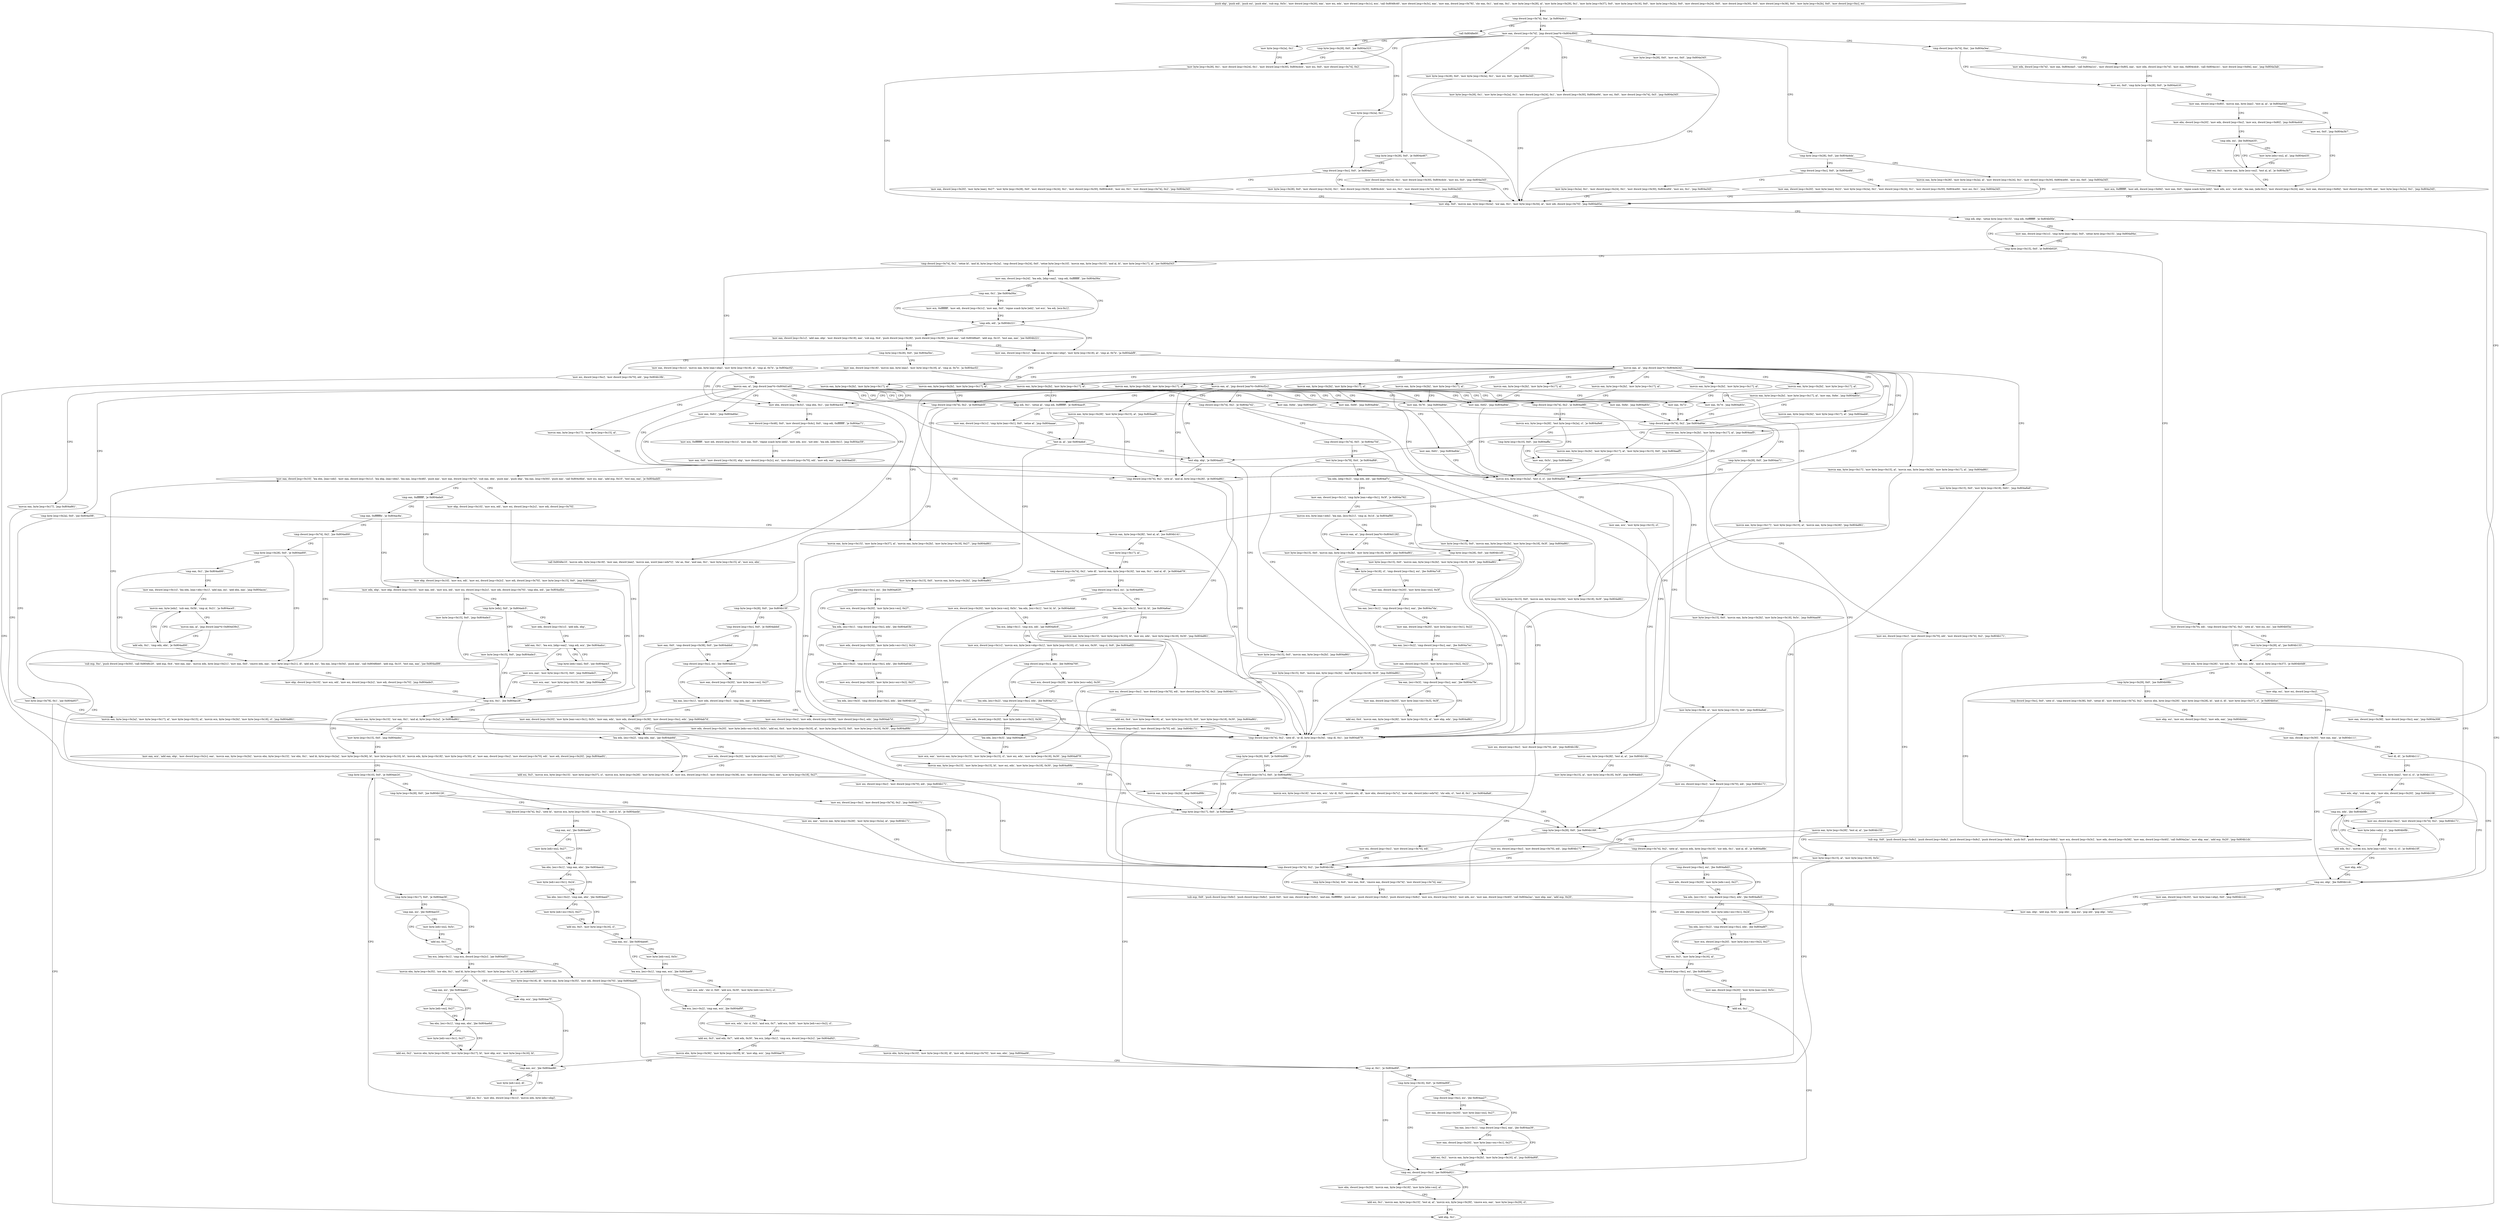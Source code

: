 digraph "func" {
"134521516" [label = "'push ebp', 'push edi', 'push esi', 'push ebx', 'sub esp, 0x5c', 'mov dword [esp+0x20], eax', 'mov esi, edx', 'mov dword [esp+0x1c], ecx', 'call 0x8048c40', 'mov dword [esp+0x3c], eax', 'mov eax, dword [esp+0x78]', 'shr eax, 0x1', 'and eax, 0x1', 'mov byte [esp+0x28], al', 'mov byte [esp+0x29], 0x1', 'mov byte [esp+0x37], 0x0', 'mov byte [esp+0x16], 0x0', 'mov byte [esp+0x2a], 0x0', 'mov dword [esp+0x24], 0x0', 'mov dword [esp+0x30], 0x0', 'mov dword [esp+0x38], 0x0', 'mov byte [esp+0x2b], 0x0', 'mov dword [esp+0xc], esi', " ]
"134521608" [label = "'cmp dword [esp+0x74], 0xa', 'ja 0x804a4c1', " ]
"134522049" [label = "'call 0x8048e00', " ]
"134521619" [label = "'mov eax, dword [esp+0x74]', 'jmp dword [eax*4+0x804cf00]', " ]
"134521630" [label = "'mov byte [esp+0x2a], 0x1', " ]
"134521635" [label = "'mov byte [esp+0x28], 0x1', 'mov dword [esp+0x24], 0x1', 'mov dword [esp+0x30], 0x804cdcb', 'mov esi, 0x0', 'mov dword [esp+0x74], 0x2', " ]
"134521695" [label = "'mov byte [esp+0x28], 0x0', 'mov esi, 0x0', 'jmp 0x804a345', " ]
"134521707" [label = "'cmp byte [esp+0x28], 0x0', 'jne 0x804a4da', " ]
"134521764" [label = "'cmp dword [esp+0x74], 0xa', 'jne 0x804a3ea', " ]
"134521943" [label = "'cmp byte [esp+0x28], 0x0', 'jne 0x804a323', " ]
"134522016" [label = "'cmp byte [esp+0x28], 0x0', 'je 0x804a467', " ]
"134522054" [label = "'mov byte [esp+0x28], 0x0', 'mov byte [esp+0x2a], 0x1', 'mov esi, 0x0', 'jmp 0x804a345', " ]
"134525429" [label = "'mov byte [esp+0x28], 0x1', 'mov byte [esp+0x2a], 0x1', 'mov dword [esp+0x24], 0x1', 'mov dword [esp+0x30], 0x804ce94', 'mov esi, 0x0', 'mov dword [esp+0x74], 0x5', 'jmp 0x804a345', " ]
"134521669" [label = "'mov ebp, 0x0', 'movzx eax, byte [esp+0x2a]', 'xor eax, 0x1', 'mov byte [esp+0x34], al', 'mov edi, dword [esp+0x70]', 'jmp 0x804a93a', " ]
"134522074" [label = "'movzx eax, byte [esp+0x28]', 'mov byte [esp+0x2a], al', 'mov dword [esp+0x24], 0x1', 'mov dword [esp+0x30], 0x804ce94', 'mov esi, 0x0', 'jmp 0x804a345', " ]
"134521718" [label = "'cmp dword [esp+0xc], 0x0', 'je 0x804a4fd', " ]
"134521834" [label = "'mov edx, dword [esp+0x74]', 'mov eax, 0x804cea5', 'call 0x804a1e1', 'mov dword [esp+0x80], eax', 'mov edx, dword [esp+0x74]', 'mov eax, 0x804cdcb', 'call 0x804a1e1', 'mov dword [esp+0x84], eax', 'jmp 0x804a3ab', " ]
"134521771" [label = "'mov esi, 0x0', 'cmp byte [esp+0x28], 0x0', 'je 0x804a416', " ]
"134521954" [label = "'mov byte [esp+0x2a], 0x1', " ]
"134521959" [label = "'cmp dword [esp+0xc], 0x0', 'je 0x804a51c', " ]
"134522023" [label = "'mov dword [esp+0x24], 0x1', 'mov dword [esp+0x30], 0x804cdcb', 'mov esi, 0x0', 'jmp 0x804a345', " ]
"134523194" [label = "'cmp edi, ebp', 'setne byte [esp+0x15]', 'cmp edi, 0xffffffff', 'je 0x804b00e', " ]
"134524942" [label = "'mov eax, dword [esp+0x1c]', 'cmp byte [eax+ebp], 0x0', 'setne byte [esp+0x15]', 'jmp 0x804a94a', " ]
"134523210" [label = "'cmp byte [esp+0x15], 0x0', 'je 0x804b020', " ]
"134522109" [label = "'mov byte [esp+0x2a], 0x1', 'mov dword [esp+0x24], 0x1', 'mov dword [esp+0x30], 0x804ce94', 'mov esi, 0x1', 'jmp 0x804a345', " ]
"134521729" [label = "'mov eax, dword [esp+0x20]', 'mov byte [eax], 0x22', 'mov byte [esp+0x2a], 0x1', 'mov dword [esp+0x24], 0x1', 'mov dword [esp+0x30], 0x804ce94', 'mov esi, 0x1', 'jmp 0x804a345', " ]
"134521878" [label = "'mov eax, dword [esp+0x80]', 'movzx eax, byte [eax]', 'test al, al', 'je 0x804a44d', " ]
"134521783" [label = "'mov ecx, 0xffffffff', 'mov edi, dword [esp+0x84]', 'mov eax, 0x0', 'repne scasb byte [edi]', 'mov edx, ecx', 'not edx', 'lea eax, [edx-0x1]', 'mov dword [esp+0x24], eax', 'mov eax, dword [esp+0x84]', 'mov dword [esp+0x30], eax', 'mov byte [esp+0x2a], 0x1', 'jmp 0x804a345', " ]
"134522140" [label = "'mov byte [esp+0x28], 0x0', 'mov dword [esp+0x24], 0x1', 'mov dword [esp+0x30], 0x804cdcb', 'mov esi, 0x1', 'mov dword [esp+0x74], 0x2', 'jmp 0x804a345', " ]
"134521970" [label = "'mov eax, dword [esp+0x20]', 'mov byte [eax], 0x27', 'mov byte [esp+0x28], 0x0', 'mov dword [esp+0x24], 0x1', 'mov dword [esp+0x30], 0x804cdcb', 'mov esi, 0x1', 'mov dword [esp+0x74], 0x2', 'jmp 0x804a345', " ]
"134524960" [label = "'mov dword [esp+0x70], edi', 'cmp dword [esp+0x74], 0x2', 'sete al', 'test esi, esi', 'jne 0x804b03a', " ]
"134523221" [label = "'cmp dword [esp+0x74], 0x2', 'setne bl', 'and bl, byte [esp+0x2a]', 'cmp dword [esp+0x24], 0x0', 'setne byte [esp+0x10]', 'movzx eax, byte [esp+0x10]', 'and al, bl', 'mov byte [esp+0x17], al', 'jne 0x804a543', " ]
"134521933" [label = "'mov esi, 0x0', 'jmp 0x804a3b7', " ]
"134521892" [label = "'mov ebx, dword [esp+0x20]', 'mov edx, dword [esp+0xc]', 'mov ecx, dword [esp+0x80]', 'jmp 0x804a444', " ]
"134524986" [label = "'movzx edx, byte [esp+0x28]', 'xor edx, 0x1', 'and eax, edx', 'and al, byte [esp+0x37]', 'je 0x804b0d8', " ]
"134524976" [label = "'test byte [esp+0x28], al', 'jne 0x804b133', " ]
"134522179" [label = "'mov eax, dword [esp+0x24]', 'lea edx, [ebp+eax]', 'cmp edi, 0xffffffff', 'jne 0x804a56a', " ]
"134523260" [label = "'mov eax, dword [esp+0x1c]', 'movzx eax, byte [eax+ebp]', 'mov byte [esp+0x18], al', 'cmp al, 0x7e', 'ja 0x804ac02', " ]
"134521924" [label = "'cmp edx, esi', 'jbe 0x804a435', " ]
"134525144" [label = "'mov ebp, esi', 'mov esi, dword [esp+0xc]', " ]
"134525006" [label = "'cmp byte [esp+0x29], 0x0', 'jne 0x804b08b', " ]
"134525235" [label = "'mov esi, dword [esp+0xc]', 'mov dword [esp+0x74], 0x2', 'jmp 0x804b171', " ]
"134522218" [label = "'cmp edx, edi', 'ja 0x804b221', " ]
"134522192" [label = "'cmp eax, 0x1', 'jbe 0x804a56a', " ]
"134523906" [label = "'mov ebx, dword [esp+0x3c]', 'cmp ebx, 0x1', 'jne 0x804ac44', " ]
"134523280" [label = "'movzx eax, al', 'jmp dword [eax*4+0x804d1a0]', " ]
"134521909" [label = "'add esi, 0x1', 'movzx eax, byte [ecx+esi]', 'test al, al', 'je 0x804a3b7', " ]
"134521928" [label = "'mov byte [ebx+esi], al', 'jmp 0x804a435', " ]
"134525150" [label = "'mov eax, dword [esp+0x30]', 'test eax, eax', 'je 0x804b111', " ]
"134525067" [label = "'sub esp, 0x8', 'push dword [esp+0x8c]', 'push dword [esp+0x8c]', 'push dword [esp+0x8c]', 'push dword [esp+0x8c]', 'push 0x5', 'push dword [esp+0x8c]', 'mov ecx, dword [esp+0x3c]', 'mov edx, dword [esp+0x58]', 'mov eax, dword [esp+0x40]', 'call 0x804a2ac', 'mov ebp, eax', 'add esp, 0x20', 'jmp 0x804b1cb', " ]
"134525013" [label = "'cmp dword [esp+0xc], 0x0', 'sete cl', 'cmp dword [esp+0x38], 0x0', 'setne dl', 'mov dword [esp+0x74], 0x2', 'movzx ebx, byte [esp+0x29]', 'mov byte [esp+0x28], bl', 'and cl, dl', 'mov byte [esp+0x37], cl', 'je 0x804b0ce', " ]
"134525297" [label = "'cmp dword [esp+0x74], 0x2', 'jne 0x804b18b', " ]
"134525473" [label = "'mov eax, dword [esp+0x1c]', 'movzx eax, byte [eax+ebp]', 'mov byte [esp+0x18], al', 'cmp al, 0x7e', 'ja 0x804abf9', " ]
"134522226" [label = "'mov eax, dword [esp+0x1c]', 'add eax, ebp', 'mov dword [esp+0x18], eax', 'sub esp, 0x4', 'push dword [esp+0x28]', 'push dword [esp+0x38]', 'push eax', 'call 0x8048be0', 'add esp, 0x10', 'test eax, eax', 'jne 0x804b221', " ]
"134522197" [label = "'mov ecx, 0xffffffff', 'mov edi, dword [esp+0x1c]', 'mov eax, 0x0', 'repne scasb byte [edi]', 'not ecx', 'lea edi, [ecx-0x1]', " ]
"134523972" [label = "'mov dword [esp+0x48], 0x0', 'mov dword [esp+0x4c], 0x0', 'cmp edi, 0xffffffff', 'je 0x804ac71', " ]
"134523915" [label = "'call 0x8048e10', 'movzx edx, byte [esp+0x18]', 'mov eax, dword [eax]', 'movzx eax, word [eax+edx*2]', 'shr ax, 0xe', 'and eax, 0x1', 'mov byte [esp+0x15], al', 'mov ecx, ebx', " ]
"134522313" [label = "'cmp byte [esp+0x2a], 0x0', 'jne 0x804a5f6', " ]
"134522656" [label = "'cmp dword [esp+0x74], 0x2', 'je 0x804a742', " ]
"134522903" [label = "'mov eax, 0x62', 'jmp 0x804a84e', " ]
"134522919" [label = "'mov eax, 0x66', 'jmp 0x804a84e', " ]
"134522935" [label = "'mov eax, 0x72', " ]
"134523299" [label = "'mov eax, 0x74', 'jmp 0x804a83c', " ]
"134523318" [label = "'mov eax, 0x76', 'jmp 0x804a84e', " ]
"134523337" [label = "'cmp dword [esp+0x74], 0x2', 'je 0x804a9f0', " ]
"134523466" [label = "'mov eax, 0x6e', 'jmp 0x804a83c', " ]
"134523526" [label = "'mov eax, 0x61', 'jmp 0x804a84e', " ]
"134523555" [label = "'cmp edi, 0x1', 'setne al', 'cmp edi, 0xffffffff', 'je 0x804aac9', " ]
"134523574" [label = "'test ebp, ebp', 'je 0x804aaf5', " ]
"134523628" [label = "'movzx eax, byte [esp+0x17]', 'mov byte [esp+0x15], al', " ]
"134523637" [label = "'cmp dword [esp+0x74], 0x2', 'sete al', 'and al, byte [esp+0x28]', 'je 0x804a861', " ]
"134523712" [label = "'cmp dword [esp+0x74], 0x2', 'je 0x804ab5f', " ]
"134524766" [label = "'movzx eax, byte [esp+0x17]', 'jmp 0x804a861', " ]
"134525201" [label = "'cmp esi, ebp', 'jbe 0x804b1cb', " ]
"134525387" [label = "'mov eax, ebp', 'add esp, 0x5c', 'pop ebx', 'pop esi', 'pop edi', 'pop ebp', 'retn', " ]
"134525209" [label = "'mov eax, dword [esp+0x20]', 'mov byte [eax+ebp], 0x0', 'jmp 0x804b1cb', " ]
"134525158" [label = "'test dl, dl', 'je 0x804b111', " ]
"134525162" [label = "'movzx ecx, byte [eax]', 'test cl, cl', 'je 0x804b111', " ]
"134525134" [label = "'mov ebp, esi', 'mov esi, dword [esp+0xc]', 'mov edx, eax', 'jmp 0x804b0de', " ]
"134525054" [label = "'mov eax, dword [esp+0x38]', 'mov dword [esp+0xc], eax', 'jmp 0x804a308', " ]
"134525323" [label = "'sub esp, 0x8', 'push dword [esp+0x8c]', 'push dword [esp+0x8c]', 'push 0x0', 'mov eax, dword [esp+0x8c]', 'and eax, 0xfffffffd', 'push eax', 'push dword [esp+0x8c]', 'push dword [esp+0x8c]', 'mov ecx, dword [esp+0x3c]', 'mov edx, esi', 'mov eax, dword [esp+0x40]', 'call 0x804a2ac', 'mov ebp, eax', 'add esp, 0x20', " ]
"134525304" [label = "'cmp byte [esp+0x2a], 0x0', 'mov eax, 0x4', 'cmove eax, dword [esp+0x74]', 'mov dword [esp+0x74], eax', " ]
"134523897" [label = "'movzx eax, byte [esp+0x2b]', 'mov byte [esp+0x17], al', " ]
"134525493" [label = "'movzx eax, al', 'jmp dword [eax*4+0x804d424]', " ]
"134522264" [label = "'cmp byte [esp+0x28], 0x0', 'jne 0x804a5bc', " ]
"134524017" [label = "'mov ecx, 0xffffffff', 'mov edi, dword [esp+0x1c]', 'mov eax, 0x0', 'repne scasb byte [edi]', 'mov edx, ecx', 'not edx', 'lea edi, [edx-0x1]', 'jmp 0x804ac59', " ]
"134523993" [label = "'mov eax, 0x0', 'mov dword [esp+0x10], ebp', 'mov dword [esp+0x2c], esi', 'mov dword [esp+0x70], edi', 'mov edi, eax', 'jmp 0x804ad35', " ]
"134523944" [label = "'movzx eax, byte [esp+0x15]', 'xor eax, 0x1', 'and al, byte [esp+0x2a]', 'je 0x804a861', " ]
"134522358" [label = "'movzx eax, byte [esp+0x28]', 'test al, al', 'jne 0x804b141', " ]
"134522320" [label = "'test byte [esp+0x78], 0x1', 'jne 0x804a937', " ]
"134522690" [label = "'movzx eax, byte [esp+0x28]', 'test al, al', 'jne 0x804b14b', " ]
"134522663" [label = "'cmp dword [esp+0x74], 0x5', 'je 0x804a75d', " ]
"134522958" [label = "'movzx ecx, byte [esp+0x2a]', 'test cl, cl', 'jne 0x804afdd', " ]
"134522940" [label = "'cmp dword [esp+0x74], 0x2', 'jne 0x804a84e', " ]
"134523376" [label = "'movzx eax, byte [esp+0x28]', 'test al, al', 'jne 0x804b155', " ]
"134523344" [label = "'movzx ecx, byte [esp+0x28]', 'test byte [esp+0x2a], cl', 'je 0x804a9e6', " ]
"134523593" [label = "'mov eax, dword [esp+0x1c]', 'cmp byte [eax+0x1], 0x0', 'setne al', 'jmp 0x804aaae', " ]
"134523566" [label = "'test al, al', 'jne 0x804afa4', " ]
"134523578" [label = "'mov byte [esp+0x15], 0x0', 'movzx eax, byte [esp+0x2b]', 'jmp 0x804a861', " ]
"134522977" [label = "'cmp dword [esp+0x74], 0x2', 'sete dl', 'or dl, byte [esp+0x34]', 'cmp dl, 0x1', 'jne 0x804a879', " ]
"134523655" [label = "'mov esi, dword [esp+0xc]', 'mov dword [esp+0x70], edi', 'mov dword [esp+0x74], 0x2', 'jmp 0x804b171', " ]
"134523743" [label = "'cmp byte [esp+0x28], 0x0', 'jne 0x804b15f', " ]
"134523719" [label = "'movzx eax, byte [esp+0x15]', 'mov byte [esp+0x37], al', 'movzx eax, byte [esp+0x2b]', 'mov byte [esp+0x18], 0x27', 'jmp 0x804a861', " ]
"134525169" [label = "'mov edx, ebp', 'sub eax, ebp', 'mov ebx, dword [esp+0x20]', 'jmp 0x804b106', " ]
"134522647" [label = "'movzx eax, byte [esp+0x2b]', 'mov byte [esp+0x17], al', " ]
"134522894" [label = "'movzx eax, byte [esp+0x2b]', 'mov byte [esp+0x17], al', " ]
"134522910" [label = "'movzx eax, byte [esp+0x2b]', 'mov byte [esp+0x17], al', " ]
"134522926" [label = "'movzx eax, byte [esp+0x2b]', 'mov byte [esp+0x17], al', " ]
"134523290" [label = "'movzx eax, byte [esp+0x2b]', 'mov byte [esp+0x17], al', " ]
"134523309" [label = "'movzx eax, byte [esp+0x2b]', 'mov byte [esp+0x17], al', " ]
"134523328" [label = "'movzx eax, byte [esp+0x2b]', 'mov byte [esp+0x17], al', " ]
"134523486" [label = "'movzx eax, byte [esp+0x2b]', 'mov byte [esp+0x17], al', 'mov eax, 0x6e', 'jmp 0x804a83c', " ]
"134523546" [label = "'movzx eax, byte [esp+0x2b]', 'mov byte [esp+0x17], al', " ]
"134523606" [label = "'movzx eax, byte [esp+0x2b]', 'mov byte [esp+0x17], al', 'jmp 0x804aab6', " ]
"134523617" [label = "'movzx eax, byte [esp+0x2b]', 'mov byte [esp+0x17], al', 'jmp 0x804aaf5', " ]
"134523687" [label = "'movzx eax, byte [esp+0x2b]', 'mov byte [esp+0x17], al', 'mov byte [esp+0x15], 0x0', 'jmp 0x804aaf5', " ]
"134523703" [label = "'movzx eax, byte [esp+0x2b]', 'mov byte [esp+0x17], al', " ]
"134524870" [label = "'movzx eax, byte [esp+0x17]', 'mov byte [esp+0x15], al', 'movzx eax, byte [esp+0x2b]', 'mov byte [esp+0x17], al', 'jmp 0x804a861', " ]
"134524907" [label = "'mov byte [esp+0x15], 0x0', 'mov byte [esp+0x18], 0x61', 'jmp 0x804a8a6', " ]
"134522300" [label = "'mov esi, dword [esp+0xc]', 'mov dword [esp+0x70], edi', 'jmp 0x804b18b', " ]
"134522271" [label = "'mov eax, dword [esp+0x18]', 'movzx eax, byte [eax]', 'mov byte [esp+0x18], al', 'cmp al, 0x7e', 'ja 0x804ac02', " ]
"134524213" [label = "'mov eax, dword [esp+0x10]', 'lea ebx, [eax+edi]', 'mov eax, dword [esp+0x1c]', 'lea ebp, [eax+ebx]', 'lea eax, [esp+0x48]', 'push eax', 'mov eax, dword [esp+0x74]', 'sub eax, ebx', 'push eax', 'push ebp', 'lea eax, [esp+0x50]', 'push eax', 'call 0x804c6bd', 'mov esi, eax', 'add esp, 0x10', 'test eax, eax', 'je 0x804add5', " ]
"134523001" [label = "'cmp dword [esp+0x7c], 0x0', 'je 0x804a89b', " ]
"134522994" [label = "'cmp byte [esp+0x28], 0x0', 'je 0x804a89b', " ]
"134523962" [label = "'mov byte [esp+0x15], 0x0', 'jmp 0x804adec', " ]
"134524396" [label = "'mov eax, ecx', 'add eax, ebp', 'mov dword [esp+0x2c], eax', 'movzx eax, byte [esp+0x2b]', 'movzx ebx, byte [esp+0x15]', 'xor ebx, 0x1', 'and bl, byte [esp+0x2a]', 'mov byte [esp+0x36], bl', 'mov byte [esp+0x10], bl', 'movzx edx, byte [esp+0x18]', 'mov byte [esp+0x35], al', 'mov eax, dword [esp+0xc]', 'mov dword [esp+0x70], edi', 'mov edi, dword [esp+0x20]', 'jmp 0x804ae91', " ]
"134525249" [label = "'mov esi, dword [esp+0xc]', 'mov dword [esp+0x70], edi', 'jmp 0x804b171', " ]
"134522371" [label = "'mov byte [esp+0x17], al', " ]
"134523191" [label = "'add ebp, 0x1', " ]
"134522331" [label = "'movzx eax, byte [esp+0x2a]', 'mov byte [esp+0x17], al', 'mov byte [esp+0x15], al', 'movzx ecx, byte [esp+0x2b]', 'mov byte [esp+0x18], cl', 'jmp 0x804a861', " ]
"134525259" [label = "'mov esi, dword [esp+0xc]', 'mov dword [esp+0x70], edi', 'jmp 0x804b171', " ]
"134522703" [label = "'mov byte [esp+0x15], al', 'mov byte [esp+0x18], 0x3f', 'jmp 0x804abb3', " ]
"134522717" [label = "'test byte [esp+0x78], 0x4', 'je 0x804af68', " ]
"134522670" [label = "'mov byte [esp+0x15], 0x0', 'movzx eax, byte [esp+0x2b]', 'mov byte [esp+0x18], 0x3f', 'jmp 0x804a861', " ]
"134524893" [label = "'mov byte [esp+0x18], al', 'mov byte [esp+0x15], 0x0', 'jmp 0x804a8a6', " ]
"134522971" [label = "'mov eax, ecx', 'mov byte [esp+0x15], cl', " ]
"134522947" [label = "'cmp byte [esp+0x28], 0x0', 'jne 0x804aa71', " ]
"134523505" [label = "'mov esi, dword [esp+0xc]', 'mov dword [esp+0x70], edi', 'mov dword [esp+0x74], 0x2', 'jmp 0x804b171', " ]
"134525269" [label = "'mov esi, dword [esp+0xc]', 'mov dword [esp+0x70], edi', 'jmp 0x804b171', " ]
"134523389" [label = "'mov byte [esp+0x15], al', 'mov byte [esp+0x18], 0x5c', " ]
"134523366" [label = "'mov eax, 0x5c', 'jmp 0x804a84e', " ]
"134523355" [label = "'cmp byte [esp+0x10], 0x0', 'jne 0x804affa', " ]
"134524836" [label = "'mov byte [esp+0x15], 0x0', 'movzx eax, byte [esp+0x2b]', 'jmp 0x804a861', " ]
"134525279" [label = "'mov esi, dword [esp+0xc]', 'mov dword [esp+0x70], edi', 'jmp 0x804b171', " ]
"134523754" [label = "'cmp dword [esp+0xc], 0x0', 'je 0x804abbd', " ]
"134525190" [label = "'cmp esi, edx', 'jbe 0x804b0fb', " ]
"134523046" [label = "'cmp byte [esp+0x28], 0x0', 'jne 0x804b169', " ]
"134522290" [label = "'movzx eax, al', 'jmp dword [eax*4+0x804cf2c]', " ]
"134524373" [label = "'mov ebp, dword [esp+0x10]', 'mov ecx, edi', 'mov esi, dword [esp+0x2c]', 'mov edi, dword [esp+0x70]', " ]
"134524259" [label = "'cmp eax, 0xffffffff', 'je 0x804ada9', " ]
"134523035" [label = "'cmp byte [esp+0x17], 0x0', 'je 0x804aa06', " ]
"134523008" [label = "'movzx ecx, byte [esp+0x18]', 'mov edx, ecx', 'shr dl, 0x5', 'movzx edx, dl', 'mov ebx, dword [esp+0x7c]', 'mov edx, dword [ebx+edx*4]', 'shr edx, cl', 'test dl, 0x1', 'jne 0x804a8a6', " ]
"134524561" [label = "'cmp byte [esp+0x10], 0x0', 'je 0x804ae24', " ]
"134522375" [label = "'cmp dword [esp+0x74], 0x2', 'sete dl', 'movzx eax, byte [esp+0x16]', 'xor eax, 0x1', 'and al, dl', 'je 0x804a679', " ]
"134523827" [label = "'movzx eax, byte [esp+0x2b]', 'jmp 0x804a89b', " ]
"134524776" [label = "'mov byte [esp+0x15], 0x0', 'movzx eax, byte [esp+0x2b]', 'mov byte [esp+0x18], 0x3f', 'jmp 0x804a861', " ]
"134522728" [label = "'lea edx, [ebp+0x2]', 'cmp edx, edi', 'jae 0x804af7c', " ]
"134523398" [label = "'cmp al, 0x1', 'je 0x804a90f', " ]
"134524922" [label = "'mov byte [esp+0x15], 0x0', 'movzx eax, byte [esp+0x2b]', 'mov byte [esp+0x18], 0x5c', 'jmp 0x804aa06', " ]
"134523837" [label = "'cmp dword [esp+0xc], esi', 'jbe 0x804abcb', " ]
"134523761" [label = "'mov eax, 0x0', 'cmp dword [esp+0x38], 0x0', 'jne 0x804abbd', " ]
"134525179" [label = "'add edx, 0x1', 'movzx ecx, byte [eax+edx]', 'test cl, cl', 'je 0x804b10f', " ]
"134525194" [label = "'mov byte [ebx+edx], cl', 'jmp 0x804b0fb', " ]
"134525289" [label = "'mov esi, dword [esp+0xc]', 'mov dword [esp+0x70], edi', " ]
"134523057" [label = "'cmp dword [esp+0x74], 0x2', 'sete al', 'movzx edx, byte [esp+0x16]', 'xor edx, 0x1', 'and al, dl', 'je 0x804a8fe', " ]
"134523476" [label = "'mov eax, 0x6e', 'jmp 0x804a83c', " ]
"134523536" [label = "'mov eax, 0x61', 'jmp 0x804a84e', " ]
"134523676" [label = "'movzx eax, byte [esp+0x28]', 'mov byte [esp+0x15], al', 'jmp 0x804aaf5', " ]
"134524851" [label = "'movzx eax, byte [esp+0x17]', 'mov byte [esp+0x15], al', 'movzx eax, byte [esp+0x28]', 'jmp 0x804a861', " ]
"134524387" [label = "'cmp ecx, 0x1', 'jbe 0x804ac28', " ]
"134524329" [label = "'mov ebp, dword [esp+0x10]', 'mov ecx, edi', 'mov esi, dword [esp+0x2c]', 'mov edi, dword [esp+0x70]', 'mov byte [esp+0x15], 0x0', 'jmp 0x804ade3', " ]
"134524264" [label = "'cmp eax, 0xfffffffe', 'je 0x804ac8a', " ]
"134524452" [label = "'cmp byte [esp+0x17], 0x0', 'je 0x804ae36', " ]
"134524568" [label = "'cmp byte [esp+0x28], 0x0', 'jne 0x804b126', " ]
"134522489" [label = "'cmp dword [esp+0xc], esi', 'ja 0x804a69b', " ]
"134522523" [label = "'mov ecx, dword [esp+0x20]', 'mov byte [ecx+esi], 0x5c', 'lea edx, [esi+0x1]', 'test bl, bl', 'je 0x804a6dd', " ]
"134522495" [label = "'lea edx, [esi+0x1]', 'test bl, bl', 'jne 0x804a6aa', " ]
"134522395" [label = "'cmp dword [esp+0xc], esi', 'jbe 0x804a629', " ]
"134522409" [label = "'lea edx, [esi+0x1]', 'cmp dword [esp+0xc], edx', 'jbe 0x804a63b', " ]
"134522401" [label = "'mov ecx, dword [esp+0x20]', 'mov byte [ecx+esi], 0x27', " ]
"134524796" [label = "'mov byte [esp+0x15], 0x0', 'movzx eax, byte [esp+0x2b]', 'mov byte [esp+0x18], 0x3f', 'jmp 0x804a861', " ]
"134522739" [label = "'mov eax, dword [esp+0x1c]', 'cmp byte [eax+ebp+0x1], 0x3f', 'je 0x804a792', " ]
"134523151" [label = "'cmp esi, dword [esp+0xc]', 'jae 0x804a921', " ]
"134523169" [label = "'add esi, 0x1', 'movzx eax, byte [esp+0x15]', 'test al, al', 'movzx ecx, byte [esp+0x29]', 'cmove ecx, eax', 'mov byte [esp+0x29], cl', " ]
"134523157" [label = "'mov ebx, dword [esp+0x20]', 'movzx eax, byte [esp+0x18]', 'mov byte [ebx+esi], al', " ]
"134523406" [label = "'cmp byte [esp+0x16], 0x0', 'je 0x804a90f', " ]
"134523417" [label = "'cmp dword [esp+0xc], esi', 'jbe 0x804aa27', " ]
"134523851" [label = "'lea eax, [esi+0x1]', 'mov edx, dword [esp+0xc]', 'cmp edx, eax', 'jbe 0x804abeb', " ]
"134523843" [label = "'mov eax, dword [esp+0x20]', 'mov byte [eax+esi], 0x27', " ]
"134523773" [label = "'lea edx, [esi+0x2]', 'cmp edx, eax', 'jae 0x804ab8d', " ]
"134525199" [label = "'mov ebp, edx', " ]
"134523134" [label = "'cmp dword [esp+0xc], esi', 'jbe 0x804a90c', " ]
"134523077" [label = "'cmp dword [esp+0xc], esi', 'jbe 0x804a8d3', " ]
"134524042" [label = "'mov edx, ebp', 'mov ebp, dword [esp+0x10]', 'mov eax, edi', 'mov ecx, edi', 'mov esi, dword [esp+0x2c]', 'mov edi, dword [esp+0x70]', 'cmp ebx, edi', 'jae 0x804adbe', " ]
"134524273" [label = "'cmp dword [esp+0x74], 0x2', 'jne 0x804ad00', " ]
"134524470" [label = "'lea ecx, [ebp+0x1]', 'cmp ecx, dword [esp+0x2c]', 'jae 0x804af31', " ]
"134524459" [label = "'cmp eax, esi', 'jbe 0x804ae33', " ]
"134525222" [label = "'mov esi, eax', 'movzx eax, byte [esp+0x28]', 'mov byte [esp+0x2a], al', 'jmp 0x804b171', " ]
"134524579" [label = "'cmp dword [esp+0x74], 0x2', 'sete bl', 'movzx ecx, byte [esp+0x16]', 'xor ecx, 0x1', 'and cl, bl', 'je 0x804aede', " ]
"134522589" [label = "'movzx eax, byte [esp+0x15]', 'mov byte [esp+0x15], bl', 'mov esi, edx', 'mov byte [esp+0x18], 0x30', 'jmp 0x804a89b', " ]
"134522538" [label = "'lea ecx, [ebp+0x1]', 'cmp ecx, edi', 'jae 0x804a6c6', " ]
"134522502" [label = "'movzx eax, byte [esp+0x15]', 'mov byte [esp+0x15], bl', 'mov esi, edx', 'mov byte [esp+0x18], 0x30', 'jmp 0x804a861', " ]
"134522427" [label = "'lea edx, [esi+0x2]', 'cmp dword [esp+0xc], edx', 'jbe 0x804a64d', " ]
"134522418" [label = "'mov edx, dword [esp+0x20]', 'mov byte [edx+esi+0x1], 0x24', " ]
"134522770" [label = "'movzx ecx, byte [eax+edx]', 'lea eax, [ecx-0x21]', 'cmp al, 0x1d', 'ja 0x804af90', " ]
"134522750" [label = "'mov byte [esp+0x15], 0x0', 'movzx eax, byte [esp+0x2b]', 'mov byte [esp+0x18], 0x3f', 'jmp 0x804a861', " ]
"134523431" [label = "'lea eax, [esi+0x1]', 'cmp dword [esp+0xc], eax', 'jbe 0x804aa39', " ]
"134523423" [label = "'mov eax, dword [esp+0x20]', 'mov byte [eax+esi], 0x27', " ]
"134523883" [label = "'mov eax, dword [esp+0xc]', 'mov edx, dword [esp+0x38]', 'mov dword [esp+0xc], edx', 'jmp 0x804ab7d', " ]
"134523862" [label = "'mov eax, dword [esp+0x20]', 'mov byte [eax+esi+0x1], 0x5c', 'mov eax, edx', 'mov edx, dword [esp+0x38]', 'mov dword [esp+0xc], edx', 'jmp 0x804ab7d', " ]
"134523789" [label = "'add esi, 0x3', 'movzx ecx, byte [esp+0x15]', 'mov byte [esp+0x37], cl', 'movzx ecx, byte [esp+0x28]', 'mov byte [esp+0x16], cl', 'mov ecx, dword [esp+0xc]', 'mov dword [esp+0x38], ecx', 'mov dword [esp+0xc], eax', 'mov byte [esp+0x18], 0x27', " ]
"134523780" [label = "'mov edx, dword [esp+0x20]', 'mov byte [edx+esi+0x2], 0x27', " ]
"134523148" [label = "'add esi, 0x1', " ]
"134523140" [label = "'mov eax, dword [esp+0x20]', 'mov byte [eax+esi], 0x5c', " ]
"134523091" [label = "'lea edx, [esi+0x1]', 'cmp dword [esp+0xc], edx', 'jbe 0x804a8e5', " ]
"134523083" [label = "'mov edx, dword [esp+0x20]', 'mov byte [edx+esi], 0x27', " ]
"134524350" [label = "'mov byte [esp+0x15], 0x0', 'jmp 0x804ade3', " ]
"134524068" [label = "'cmp byte [edx], 0x0', 'je 0x804adc5', " ]
"134524160" [label = "'sub esp, 0xc', 'push dword [esp+0x50]', 'call 0x8048c20', 'add esp, 0x4', 'test eax, eax', 'movzx edx, byte [esp+0x21]', 'mov eax, 0x0', 'cmove edx, eax', 'mov byte [esp+0x21], dl', 'add edi, esi', 'lea eax, [esp+0x54]', 'push eax', 'call 0x8048bb0', 'add esp, 0x10', 'test eax, eax', 'jne 0x804ad99', " ]
"134524280" [label = "'cmp byte [esp+0x28], 0x0', 'je 0x804ad00', " ]
"134524721" [label = "'mov byte [esp+0x18], dl', 'movzx eax, byte [esp+0x35]', 'mov edi, dword [esp+0x70]', 'jmp 0x804aa06', " ]
"134524483" [label = "'movzx ebx, byte [esp+0x35]', 'xor ebx, 0x1', 'and bl, byte [esp+0x16]', 'mov byte [esp+0x17], bl', 'je 0x804af57', " ]
"134524467" [label = "'add esi, 0x1', " ]
"134524463" [label = "'mov byte [edi+esi], 0x5c', " ]
"134524638" [label = "'cmp eax, esi', 'jbe 0x804aee6', " ]
"134524599" [label = "'cmp eax, esi', 'jbe 0x804aebf', " ]
"134522566" [label = "'mov ecx, eax', 'movzx eax, byte [esp+0x15]', 'mov byte [esp+0x15], cl', 'mov esi, edx', 'mov byte [esp+0x18], 0x30', 'jmp 0x804a879', " ]
"134522545" [label = "'mov ecx, dword [esp+0x1c]', 'movzx ecx, byte [ecx+ebp+0x1]', 'mov byte [esp+0x10], cl', 'sub ecx, 0x30', 'cmp cl, 0x9', 'jbe 0x804a6f2', " ]
"134522445" [label = "'lea edx, [esi+0x3]', 'cmp dword [esp+0xc], edx', 'jbe 0x804b1df', " ]
"134522436" [label = "'mov ecx, dword [esp+0x20]', 'mov byte [ecx+esi+0x2], 0x27', " ]
"134524816" [label = "'mov byte [esp+0x15], 0x0', 'movzx eax, byte [esp+0x2b]', 'mov byte [esp+0x18], 0x3f', 'jmp 0x804a861', " ]
"134522785" [label = "'movzx eax, al', 'jmp dword [eax*4+0x804d128]', " ]
"134523449" [label = "'add esi, 0x2', 'movzx eax, byte [esp+0x2b]', 'mov byte [esp+0x16], al', 'jmp 0x804a90f', " ]
"134523440" [label = "'mov eax, dword [esp+0x20]', 'mov byte [eax+esi+0x1], 0x27', " ]
"134523109" [label = "'lea edx, [esi+0x2]', 'cmp dword [esp+0xc], edx', 'jbe 0x804a8f7', " ]
"134523100" [label = "'mov ebx, dword [esp+0x20]', 'mov byte [ebx+esi+0x1], 0x24', " ]
"134524357" [label = "'mov byte [esp+0x15], 0x0', 'jmp 0x804ade3', " ]
"134524077" [label = "'mov edx, dword [esp+0x1c]', 'add edx, ebp', " ]
"134524313" [label = "'mov ebp, dword [esp+0x10]', 'mov ecx, edi', 'mov esi, dword [esp+0x2c]', 'mov edi, dword [esp+0x70]', 'jmp 0x804ade3', " ]
"134524287" [label = "'cmp eax, 0x1', 'jbe 0x804ad00', " ]
"134524759" [label = "'mov ebp, ecx', 'jmp 0x804ae7f', " ]
"134524505" [label = "'cmp eax, esi', 'jbe 0x804ae61', " ]
"134524646" [label = "'lea ecx, [esi+0x1]', 'cmp eax, ecx', 'jbe 0x804aef9', " ]
"134524642" [label = "'mov byte [edi+esi], 0x5c', " ]
"134524607" [label = "'lea ebx, [esi+0x1]', 'cmp eax, ebx', 'jbe 0x804aecb', " ]
"134524603" [label = "'mov byte [edi+esi], 0x27', " ]
"134522610" [label = "'cmp dword [esp+0xc], edx', 'jbe 0x804a700', " ]
"134525407" [label = "'add esi, 0x4', 'mov byte [esp+0x16], al', 'mov byte [esp+0x15], 0x0', 'mov byte [esp+0x18], 0x30', 'jmp 0x804a861', " ]
"134522458" [label = "'mov edx, dword [esp+0x20]', 'mov byte [edx+esi+0x3], 0x5c', 'add esi, 0x4', 'mov byte [esp+0x16], al', 'mov byte [esp+0x15], 0x0', 'mov byte [esp+0x18], 0x30', 'jmp 0x804a89b', " ]
"134522795" [label = "'cmp byte [esp+0x28], 0x0', 'jne 0x804b1d5', " ]
"134523127" [label = "'add esi, 0x3', 'mov byte [esp+0x16], al', " ]
"134523118" [label = "'mov ecx, dword [esp+0x20]', 'mov byte [ecx+esi+0x2], 0x27', " ]
"134524083" [label = "'add eax, 0x1', 'lea ecx, [ebp+eax]', 'cmp edi, ecx', 'jbe 0x804adcc', " ]
"134524296" [label = "'mov eax, dword [esp+0x1c]', 'lea edx, [eax+ebx+0x1]', 'add eax, esi', 'add ebx, eax', 'jmp 0x804acec', " ]
"134524543" [label = "'cmp eax, esi', 'jbe 0x804ae86', " ]
"134524513" [label = "'lea ebx, [esi+0x1]', 'cmp eax, ebx', 'jbe 0x804ae6d', " ]
"134524509" [label = "'mov byte [edi+esi], 0x27', " ]
"134524665" [label = "'lea ecx, [esi+0x2]', 'cmp eax, ecx', 'jbe 0x804af0f', " ]
"134524653" [label = "'mov ecx, edx', 'shr cl, 0x6', 'add ecx, 0x30', 'mov byte [edi+esi+0x1], cl', " ]
"134524619" [label = "'lea ebx, [esi+0x2]', 'cmp eax, ebx', 'jbe 0x804aed7', " ]
"134524614" [label = "'mov byte [edi+esi+0x1], 0x24', " ]
"134522624" [label = "'lea edx, [esi+0x2]', 'cmp dword [esp+0xc], edx', 'jbe 0x804a712', " ]
"134522616" [label = "'mov ecx, dword [esp+0x20]', 'mov byte [ecx+edx], 0x30', " ]
"134525397" [label = "'mov esi, dword [esp+0xc]', 'mov dword [esp+0x70], edi', 'jmp 0x804b18b', " ]
"134522806" [label = "'mov byte [esp+0x18], cl', 'cmp dword [esp+0xc], esi', 'jbe 0x804a7c8', " ]
"134524364" [label = "'mov ecx, eax', 'mov byte [esp+0x15], 0x0', 'jmp 0x804ade3', " ]
"134524098" [label = "'cmp byte [edx+eax], 0x0', 'jne 0x804acb3', " ]
"134524104" [label = "'mov ecx, eax', 'mov byte [esp+0x15], 0x0', 'jmp 0x804ade3', " ]
"134524140" [label = "'movzx eax, byte [edx]', 'sub eax, 0x5b', 'cmp al, 0x21', 'ja 0x804ace5', " ]
"134524550" [label = "'add esi, 0x1', 'mov ebx, dword [esp+0x1c]', 'movzx edx, byte [ebx+ebp]', " ]
"134524547" [label = "'mov byte [edi+esi], dl', " ]
"134524525" [label = "'add esi, 0x2', 'movzx ebx, byte [esp+0x36]', 'mov byte [esp+0x17], bl', 'mov ebp, ecx', 'mov byte [esp+0x16], bl', " ]
"134524520" [label = "'mov byte [edi+esi+0x1], 0x27', " ]
"134524687" [label = "'add esi, 0x3', 'and edx, 0x7', 'add edx, 0x30', 'lea ecx, [ebp+0x1]', 'cmp ecx, dword [esp+0x2c]', 'jae 0x804af43', " ]
"134524672" [label = "'mov ecx, edx', 'shr cl, 0x3', 'and ecx, 0x7', 'add ecx, 0x30', 'mov byte [edi+esi+0x2], cl', " ]
"134524631" [label = "'add esi, 0x3', 'mov byte [esp+0x16], cl', " ]
"134524626" [label = "'mov byte [edi+esi+0x2], 0x27', " ]
"134522642" [label = "'lea edx, [esi+0x3]', 'jmp 0x804a6c6', " ]
"134522633" [label = "'mov edx, dword [esp+0x20]', 'mov byte [edx+esi+0x2], 0x30', " ]
"134522824" [label = "'lea eax, [esi+0x1]', 'cmp dword [esp+0xc], eax', 'jbe 0x804a7da', " ]
"134522816" [label = "'mov eax, dword [esp+0x20]', 'mov byte [eax+esi], 0x3f', " ]
"134524133" [label = "'add edx, 0x1', 'cmp edx, ebx', 'je 0x804ad00', " ]
"134524150" [label = "'movzx eax, al', 'jmp dword [eax*4+0x804d39c]', " ]
"134524739" [label = "'movzx ebx, byte [esp+0x10]', 'mov byte [esp+0x18], dl', 'mov edi, dword [esp+0x70]', 'mov eax, ebx', 'jmp 0x804aa06', " ]
"134524705" [label = "'movzx ebx, byte [esp+0x36]', 'mov byte [esp+0x35], bl', 'mov ebp, ecx', 'jmp 0x804ae7f', " ]
"134522842" [label = "'lea eax, [esi+0x2]', 'cmp dword [esp+0xc], eax', 'jbe 0x804a7ec', " ]
"134522833" [label = "'mov eax, dword [esp+0x20]', 'mov byte [eax+esi+0x1], 0x22', " ]
"134524116" [label = "'mov esi, dword [esp+0xc]', 'mov dword [esp+0x74], 0x2', 'jmp 0x804b171', " ]
"134522860" [label = "'lea eax, [esi+0x3]', 'cmp dword [esp+0xc], eax', 'jbe 0x804a7fe', " ]
"134522851" [label = "'mov eax, dword [esp+0x20]', 'mov byte [eax+esi+0x2], 0x22', " ]
"134522878" [label = "'add esi, 0x4', 'movzx eax, byte [esp+0x28]', 'mov byte [esp+0x15], al', 'mov ebp, edx', 'jmp 0x804a861', " ]
"134522869" [label = "'mov eax, dword [esp+0x20]', 'mov byte [eax+esi+0x3], 0x3f', " ]
"134521516" -> "134521608" [ label = "CFG" ]
"134521608" -> "134522049" [ label = "CFG" ]
"134521608" -> "134521619" [ label = "CFG" ]
"134521619" -> "134521630" [ label = "CFG" ]
"134521619" -> "134521635" [ label = "CFG" ]
"134521619" -> "134521695" [ label = "CFG" ]
"134521619" -> "134521707" [ label = "CFG" ]
"134521619" -> "134521764" [ label = "CFG" ]
"134521619" -> "134521943" [ label = "CFG" ]
"134521619" -> "134522016" [ label = "CFG" ]
"134521619" -> "134522054" [ label = "CFG" ]
"134521619" -> "134525429" [ label = "CFG" ]
"134521630" -> "134521635" [ label = "CFG" ]
"134521635" -> "134521669" [ label = "CFG" ]
"134521695" -> "134521669" [ label = "CFG" ]
"134521707" -> "134522074" [ label = "CFG" ]
"134521707" -> "134521718" [ label = "CFG" ]
"134521764" -> "134521834" [ label = "CFG" ]
"134521764" -> "134521771" [ label = "CFG" ]
"134521943" -> "134521635" [ label = "CFG" ]
"134521943" -> "134521954" [ label = "CFG" ]
"134522016" -> "134521959" [ label = "CFG" ]
"134522016" -> "134522023" [ label = "CFG" ]
"134522054" -> "134521669" [ label = "CFG" ]
"134525429" -> "134521669" [ label = "CFG" ]
"134521669" -> "134523194" [ label = "CFG" ]
"134522074" -> "134521669" [ label = "CFG" ]
"134521718" -> "134522109" [ label = "CFG" ]
"134521718" -> "134521729" [ label = "CFG" ]
"134521834" -> "134521771" [ label = "CFG" ]
"134521771" -> "134521878" [ label = "CFG" ]
"134521771" -> "134521783" [ label = "CFG" ]
"134521954" -> "134521959" [ label = "CFG" ]
"134521959" -> "134522140" [ label = "CFG" ]
"134521959" -> "134521970" [ label = "CFG" ]
"134522023" -> "134521669" [ label = "CFG" ]
"134523194" -> "134524942" [ label = "CFG" ]
"134523194" -> "134523210" [ label = "CFG" ]
"134524942" -> "134523210" [ label = "CFG" ]
"134523210" -> "134524960" [ label = "CFG" ]
"134523210" -> "134523221" [ label = "CFG" ]
"134522109" -> "134521669" [ label = "CFG" ]
"134521729" -> "134521669" [ label = "CFG" ]
"134521878" -> "134521933" [ label = "CFG" ]
"134521878" -> "134521892" [ label = "CFG" ]
"134521783" -> "134521669" [ label = "CFG" ]
"134522140" -> "134521669" [ label = "CFG" ]
"134521970" -> "134521669" [ label = "CFG" ]
"134524960" -> "134524986" [ label = "CFG" ]
"134524960" -> "134524976" [ label = "CFG" ]
"134523221" -> "134522179" [ label = "CFG" ]
"134523221" -> "134523260" [ label = "CFG" ]
"134521933" -> "134521783" [ label = "CFG" ]
"134521892" -> "134521924" [ label = "CFG" ]
"134524986" -> "134525144" [ label = "CFG" ]
"134524986" -> "134525006" [ label = "CFG" ]
"134524976" -> "134525235" [ label = "CFG" ]
"134524976" -> "134524986" [ label = "CFG" ]
"134522179" -> "134522218" [ label = "CFG" ]
"134522179" -> "134522192" [ label = "CFG" ]
"134523260" -> "134523906" [ label = "CFG" ]
"134523260" -> "134523280" [ label = "CFG" ]
"134521924" -> "134521909" [ label = "CFG" ]
"134521924" -> "134521928" [ label = "CFG" ]
"134525144" -> "134525150" [ label = "CFG" ]
"134525006" -> "134525067" [ label = "CFG" ]
"134525006" -> "134525013" [ label = "CFG" ]
"134525235" -> "134525297" [ label = "CFG" ]
"134522218" -> "134525473" [ label = "CFG" ]
"134522218" -> "134522226" [ label = "CFG" ]
"134522192" -> "134522218" [ label = "CFG" ]
"134522192" -> "134522197" [ label = "CFG" ]
"134523906" -> "134523972" [ label = "CFG" ]
"134523906" -> "134523915" [ label = "CFG" ]
"134523280" -> "134522313" [ label = "CFG" ]
"134523280" -> "134522656" [ label = "CFG" ]
"134523280" -> "134522903" [ label = "CFG" ]
"134523280" -> "134522919" [ label = "CFG" ]
"134523280" -> "134522935" [ label = "CFG" ]
"134523280" -> "134523299" [ label = "CFG" ]
"134523280" -> "134523318" [ label = "CFG" ]
"134523280" -> "134523337" [ label = "CFG" ]
"134523280" -> "134523466" [ label = "CFG" ]
"134523280" -> "134523526" [ label = "CFG" ]
"134523280" -> "134523555" [ label = "CFG" ]
"134523280" -> "134523574" [ label = "CFG" ]
"134523280" -> "134523628" [ label = "CFG" ]
"134523280" -> "134523637" [ label = "CFG" ]
"134523280" -> "134523712" [ label = "CFG" ]
"134523280" -> "134523906" [ label = "CFG" ]
"134523280" -> "134524766" [ label = "CFG" ]
"134521909" -> "134521783" [ label = "CFG" ]
"134521909" -> "134521924" [ label = "CFG" ]
"134521928" -> "134521909" [ label = "CFG" ]
"134525150" -> "134525201" [ label = "CFG" ]
"134525150" -> "134525158" [ label = "CFG" ]
"134525067" -> "134525387" [ label = "CFG" ]
"134525013" -> "134525134" [ label = "CFG" ]
"134525013" -> "134525054" [ label = "CFG" ]
"134525297" -> "134525323" [ label = "CFG" ]
"134525297" -> "134525304" [ label = "CFG" ]
"134525473" -> "134523897" [ label = "CFG" ]
"134525473" -> "134525493" [ label = "CFG" ]
"134522226" -> "134525473" [ label = "CFG" ]
"134522226" -> "134522264" [ label = "CFG" ]
"134522197" -> "134522218" [ label = "CFG" ]
"134523972" -> "134524017" [ label = "CFG" ]
"134523972" -> "134523993" [ label = "CFG" ]
"134523915" -> "134523944" [ label = "CFG" ]
"134522313" -> "134522358" [ label = "CFG" ]
"134522313" -> "134522320" [ label = "CFG" ]
"134522656" -> "134522690" [ label = "CFG" ]
"134522656" -> "134522663" [ label = "CFG" ]
"134522903" -> "134522958" [ label = "CFG" ]
"134522919" -> "134522958" [ label = "CFG" ]
"134522935" -> "134522940" [ label = "CFG" ]
"134523299" -> "134522940" [ label = "CFG" ]
"134523318" -> "134522958" [ label = "CFG" ]
"134523337" -> "134523376" [ label = "CFG" ]
"134523337" -> "134523344" [ label = "CFG" ]
"134523466" -> "134522940" [ label = "CFG" ]
"134523526" -> "134522958" [ label = "CFG" ]
"134523555" -> "134523593" [ label = "CFG" ]
"134523555" -> "134523566" [ label = "CFG" ]
"134523574" -> "134523637" [ label = "CFG" ]
"134523574" -> "134523578" [ label = "CFG" ]
"134523628" -> "134523637" [ label = "CFG" ]
"134523637" -> "134522977" [ label = "CFG" ]
"134523637" -> "134523655" [ label = "CFG" ]
"134523712" -> "134523743" [ label = "CFG" ]
"134523712" -> "134523719" [ label = "CFG" ]
"134524766" -> "134522977" [ label = "CFG" ]
"134525201" -> "134525387" [ label = "CFG" ]
"134525201" -> "134525209" [ label = "CFG" ]
"134525209" -> "134525387" [ label = "CFG" ]
"134525158" -> "134525201" [ label = "CFG" ]
"134525158" -> "134525162" [ label = "CFG" ]
"134525162" -> "134525201" [ label = "CFG" ]
"134525162" -> "134525169" [ label = "CFG" ]
"134525134" -> "134525150" [ label = "CFG" ]
"134525054" -> "134521608" [ label = "CFG" ]
"134525323" -> "134525387" [ label = "CFG" ]
"134525304" -> "134525323" [ label = "CFG" ]
"134523897" -> "134523906" [ label = "CFG" ]
"134525493" -> "134522358" [ label = "CFG" ]
"134525493" -> "134522647" [ label = "CFG" ]
"134525493" -> "134522894" [ label = "CFG" ]
"134525493" -> "134522910" [ label = "CFG" ]
"134525493" -> "134522926" [ label = "CFG" ]
"134525493" -> "134523290" [ label = "CFG" ]
"134525493" -> "134523309" [ label = "CFG" ]
"134525493" -> "134523328" [ label = "CFG" ]
"134525493" -> "134523486" [ label = "CFG" ]
"134525493" -> "134523546" [ label = "CFG" ]
"134525493" -> "134523606" [ label = "CFG" ]
"134525493" -> "134523617" [ label = "CFG" ]
"134525493" -> "134523687" [ label = "CFG" ]
"134525493" -> "134523703" [ label = "CFG" ]
"134525493" -> "134523897" [ label = "CFG" ]
"134525493" -> "134524870" [ label = "CFG" ]
"134525493" -> "134524907" [ label = "CFG" ]
"134522264" -> "134522300" [ label = "CFG" ]
"134522264" -> "134522271" [ label = "CFG" ]
"134524017" -> "134523993" [ label = "CFG" ]
"134523993" -> "134524213" [ label = "CFG" ]
"134523944" -> "134522977" [ label = "CFG" ]
"134523944" -> "134523962" [ label = "CFG" ]
"134522358" -> "134525249" [ label = "CFG" ]
"134522358" -> "134522371" [ label = "CFG" ]
"134522320" -> "134523191" [ label = "CFG" ]
"134522320" -> "134522331" [ label = "CFG" ]
"134522690" -> "134525259" [ label = "CFG" ]
"134522690" -> "134522703" [ label = "CFG" ]
"134522663" -> "134522717" [ label = "CFG" ]
"134522663" -> "134522670" [ label = "CFG" ]
"134522958" -> "134524893" [ label = "CFG" ]
"134522958" -> "134522971" [ label = "CFG" ]
"134522940" -> "134522958" [ label = "CFG" ]
"134522940" -> "134522947" [ label = "CFG" ]
"134523376" -> "134525269" [ label = "CFG" ]
"134523376" -> "134523389" [ label = "CFG" ]
"134523344" -> "134523366" [ label = "CFG" ]
"134523344" -> "134523355" [ label = "CFG" ]
"134523593" -> "134523566" [ label = "CFG" ]
"134523566" -> "134524836" [ label = "CFG" ]
"134523566" -> "134523574" [ label = "CFG" ]
"134523578" -> "134522977" [ label = "CFG" ]
"134522977" -> "134523001" [ label = "CFG" ]
"134522977" -> "134522994" [ label = "CFG" ]
"134523655" -> "134525297" [ label = "CFG" ]
"134523743" -> "134525279" [ label = "CFG" ]
"134523743" -> "134523754" [ label = "CFG" ]
"134523719" -> "134522977" [ label = "CFG" ]
"134525169" -> "134525190" [ label = "CFG" ]
"134522647" -> "134522656" [ label = "CFG" ]
"134522894" -> "134522903" [ label = "CFG" ]
"134522910" -> "134522919" [ label = "CFG" ]
"134522926" -> "134522935" [ label = "CFG" ]
"134523290" -> "134523299" [ label = "CFG" ]
"134523309" -> "134523318" [ label = "CFG" ]
"134523328" -> "134523337" [ label = "CFG" ]
"134523486" -> "134522940" [ label = "CFG" ]
"134523546" -> "134523555" [ label = "CFG" ]
"134523606" -> "134523574" [ label = "CFG" ]
"134523617" -> "134523637" [ label = "CFG" ]
"134523687" -> "134523637" [ label = "CFG" ]
"134523703" -> "134523712" [ label = "CFG" ]
"134524870" -> "134522977" [ label = "CFG" ]
"134524907" -> "134523046" [ label = "CFG" ]
"134522300" -> "134525323" [ label = "CFG" ]
"134522271" -> "134523906" [ label = "CFG" ]
"134522271" -> "134522290" [ label = "CFG" ]
"134524213" -> "134524373" [ label = "CFG" ]
"134524213" -> "134524259" [ label = "CFG" ]
"134523001" -> "134523035" [ label = "CFG" ]
"134523001" -> "134523008" [ label = "CFG" ]
"134522994" -> "134523035" [ label = "CFG" ]
"134522994" -> "134523001" [ label = "CFG" ]
"134523962" -> "134524396" [ label = "CFG" ]
"134524396" -> "134524561" [ label = "CFG" ]
"134525249" -> "134525297" [ label = "CFG" ]
"134522371" -> "134522375" [ label = "CFG" ]
"134523191" -> "134523194" [ label = "CFG" ]
"134522331" -> "134522977" [ label = "CFG" ]
"134525259" -> "134525297" [ label = "CFG" ]
"134522703" -> "134523827" [ label = "CFG" ]
"134522717" -> "134524776" [ label = "CFG" ]
"134522717" -> "134522728" [ label = "CFG" ]
"134522670" -> "134522977" [ label = "CFG" ]
"134524893" -> "134523046" [ label = "CFG" ]
"134522971" -> "134522977" [ label = "CFG" ]
"134522947" -> "134523505" [ label = "CFG" ]
"134522947" -> "134522958" [ label = "CFG" ]
"134523505" -> "134525297" [ label = "CFG" ]
"134525269" -> "134525297" [ label = "CFG" ]
"134523389" -> "134523398" [ label = "CFG" ]
"134523366" -> "134522958" [ label = "CFG" ]
"134523355" -> "134524922" [ label = "CFG" ]
"134523355" -> "134523366" [ label = "CFG" ]
"134524836" -> "134522977" [ label = "CFG" ]
"134525279" -> "134525297" [ label = "CFG" ]
"134523754" -> "134523837" [ label = "CFG" ]
"134523754" -> "134523761" [ label = "CFG" ]
"134525190" -> "134525179" [ label = "CFG" ]
"134525190" -> "134525194" [ label = "CFG" ]
"134523046" -> "134525289" [ label = "CFG" ]
"134523046" -> "134523057" [ label = "CFG" ]
"134522290" -> "134522375" [ label = "CFG" ]
"134522290" -> "134522656" [ label = "CFG" ]
"134522290" -> "134522903" [ label = "CFG" ]
"134522290" -> "134522919" [ label = "CFG" ]
"134522290" -> "134522935" [ label = "CFG" ]
"134522290" -> "134523299" [ label = "CFG" ]
"134522290" -> "134523318" [ label = "CFG" ]
"134522290" -> "134523337" [ label = "CFG" ]
"134522290" -> "134523476" [ label = "CFG" ]
"134522290" -> "134523536" [ label = "CFG" ]
"134522290" -> "134523555" [ label = "CFG" ]
"134522290" -> "134523574" [ label = "CFG" ]
"134522290" -> "134523637" [ label = "CFG" ]
"134522290" -> "134523676" [ label = "CFG" ]
"134522290" -> "134523712" [ label = "CFG" ]
"134522290" -> "134523906" [ label = "CFG" ]
"134522290" -> "134524851" [ label = "CFG" ]
"134524373" -> "134524387" [ label = "CFG" ]
"134524259" -> "134524329" [ label = "CFG" ]
"134524259" -> "134524264" [ label = "CFG" ]
"134523035" -> "134523398" [ label = "CFG" ]
"134523035" -> "134523046" [ label = "CFG" ]
"134523008" -> "134523046" [ label = "CFG" ]
"134523008" -> "134523035" [ label = "CFG" ]
"134524561" -> "134524452" [ label = "CFG" ]
"134524561" -> "134524568" [ label = "CFG" ]
"134522375" -> "134522489" [ label = "CFG" ]
"134522375" -> "134522395" [ label = "CFG" ]
"134523827" -> "134523035" [ label = "CFG" ]
"134524776" -> "134522977" [ label = "CFG" ]
"134522728" -> "134524796" [ label = "CFG" ]
"134522728" -> "134522739" [ label = "CFG" ]
"134523398" -> "134523151" [ label = "CFG" ]
"134523398" -> "134523406" [ label = "CFG" ]
"134524922" -> "134523398" [ label = "CFG" ]
"134523837" -> "134523851" [ label = "CFG" ]
"134523837" -> "134523843" [ label = "CFG" ]
"134523761" -> "134523837" [ label = "CFG" ]
"134523761" -> "134523773" [ label = "CFG" ]
"134525179" -> "134525199" [ label = "CFG" ]
"134525179" -> "134525190" [ label = "CFG" ]
"134525194" -> "134525179" [ label = "CFG" ]
"134525289" -> "134525297" [ label = "CFG" ]
"134523057" -> "134523134" [ label = "CFG" ]
"134523057" -> "134523077" [ label = "CFG" ]
"134523476" -> "134522940" [ label = "CFG" ]
"134523536" -> "134522958" [ label = "CFG" ]
"134523676" -> "134523637" [ label = "CFG" ]
"134524851" -> "134522977" [ label = "CFG" ]
"134524387" -> "134523944" [ label = "CFG" ]
"134524387" -> "134524396" [ label = "CFG" ]
"134524329" -> "134524387" [ label = "CFG" ]
"134524264" -> "134524042" [ label = "CFG" ]
"134524264" -> "134524273" [ label = "CFG" ]
"134524452" -> "134524470" [ label = "CFG" ]
"134524452" -> "134524459" [ label = "CFG" ]
"134524568" -> "134525222" [ label = "CFG" ]
"134524568" -> "134524579" [ label = "CFG" ]
"134522489" -> "134522523" [ label = "CFG" ]
"134522489" -> "134522495" [ label = "CFG" ]
"134522523" -> "134522589" [ label = "CFG" ]
"134522523" -> "134522538" [ label = "CFG" ]
"134522495" -> "134522538" [ label = "CFG" ]
"134522495" -> "134522502" [ label = "CFG" ]
"134522395" -> "134522409" [ label = "CFG" ]
"134522395" -> "134522401" [ label = "CFG" ]
"134522409" -> "134522427" [ label = "CFG" ]
"134522409" -> "134522418" [ label = "CFG" ]
"134522401" -> "134522409" [ label = "CFG" ]
"134524796" -> "134522977" [ label = "CFG" ]
"134522739" -> "134522770" [ label = "CFG" ]
"134522739" -> "134522750" [ label = "CFG" ]
"134523151" -> "134523169" [ label = "CFG" ]
"134523151" -> "134523157" [ label = "CFG" ]
"134523169" -> "134523191" [ label = "CFG" ]
"134523157" -> "134523169" [ label = "CFG" ]
"134523406" -> "134523151" [ label = "CFG" ]
"134523406" -> "134523417" [ label = "CFG" ]
"134523417" -> "134523431" [ label = "CFG" ]
"134523417" -> "134523423" [ label = "CFG" ]
"134523851" -> "134523883" [ label = "CFG" ]
"134523851" -> "134523862" [ label = "CFG" ]
"134523843" -> "134523851" [ label = "CFG" ]
"134523773" -> "134523789" [ label = "CFG" ]
"134523773" -> "134523780" [ label = "CFG" ]
"134525199" -> "134525201" [ label = "CFG" ]
"134523134" -> "134523148" [ label = "CFG" ]
"134523134" -> "134523140" [ label = "CFG" ]
"134523077" -> "134523091" [ label = "CFG" ]
"134523077" -> "134523083" [ label = "CFG" ]
"134524042" -> "134524350" [ label = "CFG" ]
"134524042" -> "134524068" [ label = "CFG" ]
"134524273" -> "134524160" [ label = "CFG" ]
"134524273" -> "134524280" [ label = "CFG" ]
"134524470" -> "134524721" [ label = "CFG" ]
"134524470" -> "134524483" [ label = "CFG" ]
"134524459" -> "134524467" [ label = "CFG" ]
"134524459" -> "134524463" [ label = "CFG" ]
"134525222" -> "134525297" [ label = "CFG" ]
"134524579" -> "134524638" [ label = "CFG" ]
"134524579" -> "134524599" [ label = "CFG" ]
"134522589" -> "134523035" [ label = "CFG" ]
"134522538" -> "134522566" [ label = "CFG" ]
"134522538" -> "134522545" [ label = "CFG" ]
"134522502" -> "134522977" [ label = "CFG" ]
"134522427" -> "134522445" [ label = "CFG" ]
"134522427" -> "134522436" [ label = "CFG" ]
"134522418" -> "134522427" [ label = "CFG" ]
"134522770" -> "134524816" [ label = "CFG" ]
"134522770" -> "134522785" [ label = "CFG" ]
"134522750" -> "134522977" [ label = "CFG" ]
"134523431" -> "134523449" [ label = "CFG" ]
"134523431" -> "134523440" [ label = "CFG" ]
"134523423" -> "134523431" [ label = "CFG" ]
"134523883" -> "134523773" [ label = "CFG" ]
"134523862" -> "134523773" [ label = "CFG" ]
"134523789" -> "134523827" [ label = "CFG" ]
"134523780" -> "134523789" [ label = "CFG" ]
"134523148" -> "134523151" [ label = "CFG" ]
"134523140" -> "134523148" [ label = "CFG" ]
"134523091" -> "134523109" [ label = "CFG" ]
"134523091" -> "134523100" [ label = "CFG" ]
"134523083" -> "134523091" [ label = "CFG" ]
"134524350" -> "134524387" [ label = "CFG" ]
"134524068" -> "134524357" [ label = "CFG" ]
"134524068" -> "134524077" [ label = "CFG" ]
"134524160" -> "134524313" [ label = "CFG" ]
"134524160" -> "134524213" [ label = "CFG" ]
"134524280" -> "134524160" [ label = "CFG" ]
"134524280" -> "134524287" [ label = "CFG" ]
"134524721" -> "134523398" [ label = "CFG" ]
"134524483" -> "134524759" [ label = "CFG" ]
"134524483" -> "134524505" [ label = "CFG" ]
"134524467" -> "134524470" [ label = "CFG" ]
"134524463" -> "134524467" [ label = "CFG" ]
"134524638" -> "134524646" [ label = "CFG" ]
"134524638" -> "134524642" [ label = "CFG" ]
"134524599" -> "134524607" [ label = "CFG" ]
"134524599" -> "134524603" [ label = "CFG" ]
"134522566" -> "134523001" [ label = "CFG" ]
"134522545" -> "134522610" [ label = "CFG" ]
"134522545" -> "134522566" [ label = "CFG" ]
"134522445" -> "134525407" [ label = "CFG" ]
"134522445" -> "134522458" [ label = "CFG" ]
"134522436" -> "134522445" [ label = "CFG" ]
"134524816" -> "134522977" [ label = "CFG" ]
"134522785" -> "134522795" [ label = "CFG" ]
"134522785" -> "134524816" [ label = "CFG" ]
"134523449" -> "134523151" [ label = "CFG" ]
"134523440" -> "134523449" [ label = "CFG" ]
"134523109" -> "134523127" [ label = "CFG" ]
"134523109" -> "134523118" [ label = "CFG" ]
"134523100" -> "134523109" [ label = "CFG" ]
"134524357" -> "134524387" [ label = "CFG" ]
"134524077" -> "134524083" [ label = "CFG" ]
"134524313" -> "134524387" [ label = "CFG" ]
"134524287" -> "134524160" [ label = "CFG" ]
"134524287" -> "134524296" [ label = "CFG" ]
"134524759" -> "134524543" [ label = "CFG" ]
"134524505" -> "134524513" [ label = "CFG" ]
"134524505" -> "134524509" [ label = "CFG" ]
"134524646" -> "134524665" [ label = "CFG" ]
"134524646" -> "134524653" [ label = "CFG" ]
"134524642" -> "134524646" [ label = "CFG" ]
"134524607" -> "134524619" [ label = "CFG" ]
"134524607" -> "134524614" [ label = "CFG" ]
"134524603" -> "134524607" [ label = "CFG" ]
"134522610" -> "134522624" [ label = "CFG" ]
"134522610" -> "134522616" [ label = "CFG" ]
"134525407" -> "134522977" [ label = "CFG" ]
"134522458" -> "134523035" [ label = "CFG" ]
"134522795" -> "134525397" [ label = "CFG" ]
"134522795" -> "134522806" [ label = "CFG" ]
"134523127" -> "134523134" [ label = "CFG" ]
"134523118" -> "134523127" [ label = "CFG" ]
"134524083" -> "134524364" [ label = "CFG" ]
"134524083" -> "134524098" [ label = "CFG" ]
"134524296" -> "134524140" [ label = "CFG" ]
"134524543" -> "134524550" [ label = "CFG" ]
"134524543" -> "134524547" [ label = "CFG" ]
"134524513" -> "134524525" [ label = "CFG" ]
"134524513" -> "134524520" [ label = "CFG" ]
"134524509" -> "134524513" [ label = "CFG" ]
"134524665" -> "134524687" [ label = "CFG" ]
"134524665" -> "134524672" [ label = "CFG" ]
"134524653" -> "134524665" [ label = "CFG" ]
"134524619" -> "134524631" [ label = "CFG" ]
"134524619" -> "134524626" [ label = "CFG" ]
"134524614" -> "134524619" [ label = "CFG" ]
"134522624" -> "134522642" [ label = "CFG" ]
"134522624" -> "134522633" [ label = "CFG" ]
"134522616" -> "134522624" [ label = "CFG" ]
"134525397" -> "134525323" [ label = "CFG" ]
"134522806" -> "134522824" [ label = "CFG" ]
"134522806" -> "134522816" [ label = "CFG" ]
"134524364" -> "134524387" [ label = "CFG" ]
"134524098" -> "134524083" [ label = "CFG" ]
"134524098" -> "134524104" [ label = "CFG" ]
"134524104" -> "134524387" [ label = "CFG" ]
"134524140" -> "134524133" [ label = "CFG" ]
"134524140" -> "134524150" [ label = "CFG" ]
"134524550" -> "134524561" [ label = "CFG" ]
"134524547" -> "134524550" [ label = "CFG" ]
"134524525" -> "134524543" [ label = "CFG" ]
"134524520" -> "134524525" [ label = "CFG" ]
"134524687" -> "134524739" [ label = "CFG" ]
"134524687" -> "134524705" [ label = "CFG" ]
"134524672" -> "134524687" [ label = "CFG" ]
"134524631" -> "134524638" [ label = "CFG" ]
"134524626" -> "134524631" [ label = "CFG" ]
"134522642" -> "134522566" [ label = "CFG" ]
"134522633" -> "134522642" [ label = "CFG" ]
"134522824" -> "134522842" [ label = "CFG" ]
"134522824" -> "134522833" [ label = "CFG" ]
"134522816" -> "134522824" [ label = "CFG" ]
"134524133" -> "134524160" [ label = "CFG" ]
"134524133" -> "134524140" [ label = "CFG" ]
"134524150" -> "134524116" [ label = "CFG" ]
"134524150" -> "134524133" [ label = "CFG" ]
"134524739" -> "134523398" [ label = "CFG" ]
"134524705" -> "134524543" [ label = "CFG" ]
"134522842" -> "134522860" [ label = "CFG" ]
"134522842" -> "134522851" [ label = "CFG" ]
"134522833" -> "134522842" [ label = "CFG" ]
"134524116" -> "134525297" [ label = "CFG" ]
"134522860" -> "134522878" [ label = "CFG" ]
"134522860" -> "134522869" [ label = "CFG" ]
"134522851" -> "134522860" [ label = "CFG" ]
"134522878" -> "134522977" [ label = "CFG" ]
"134522869" -> "134522878" [ label = "CFG" ]
}
